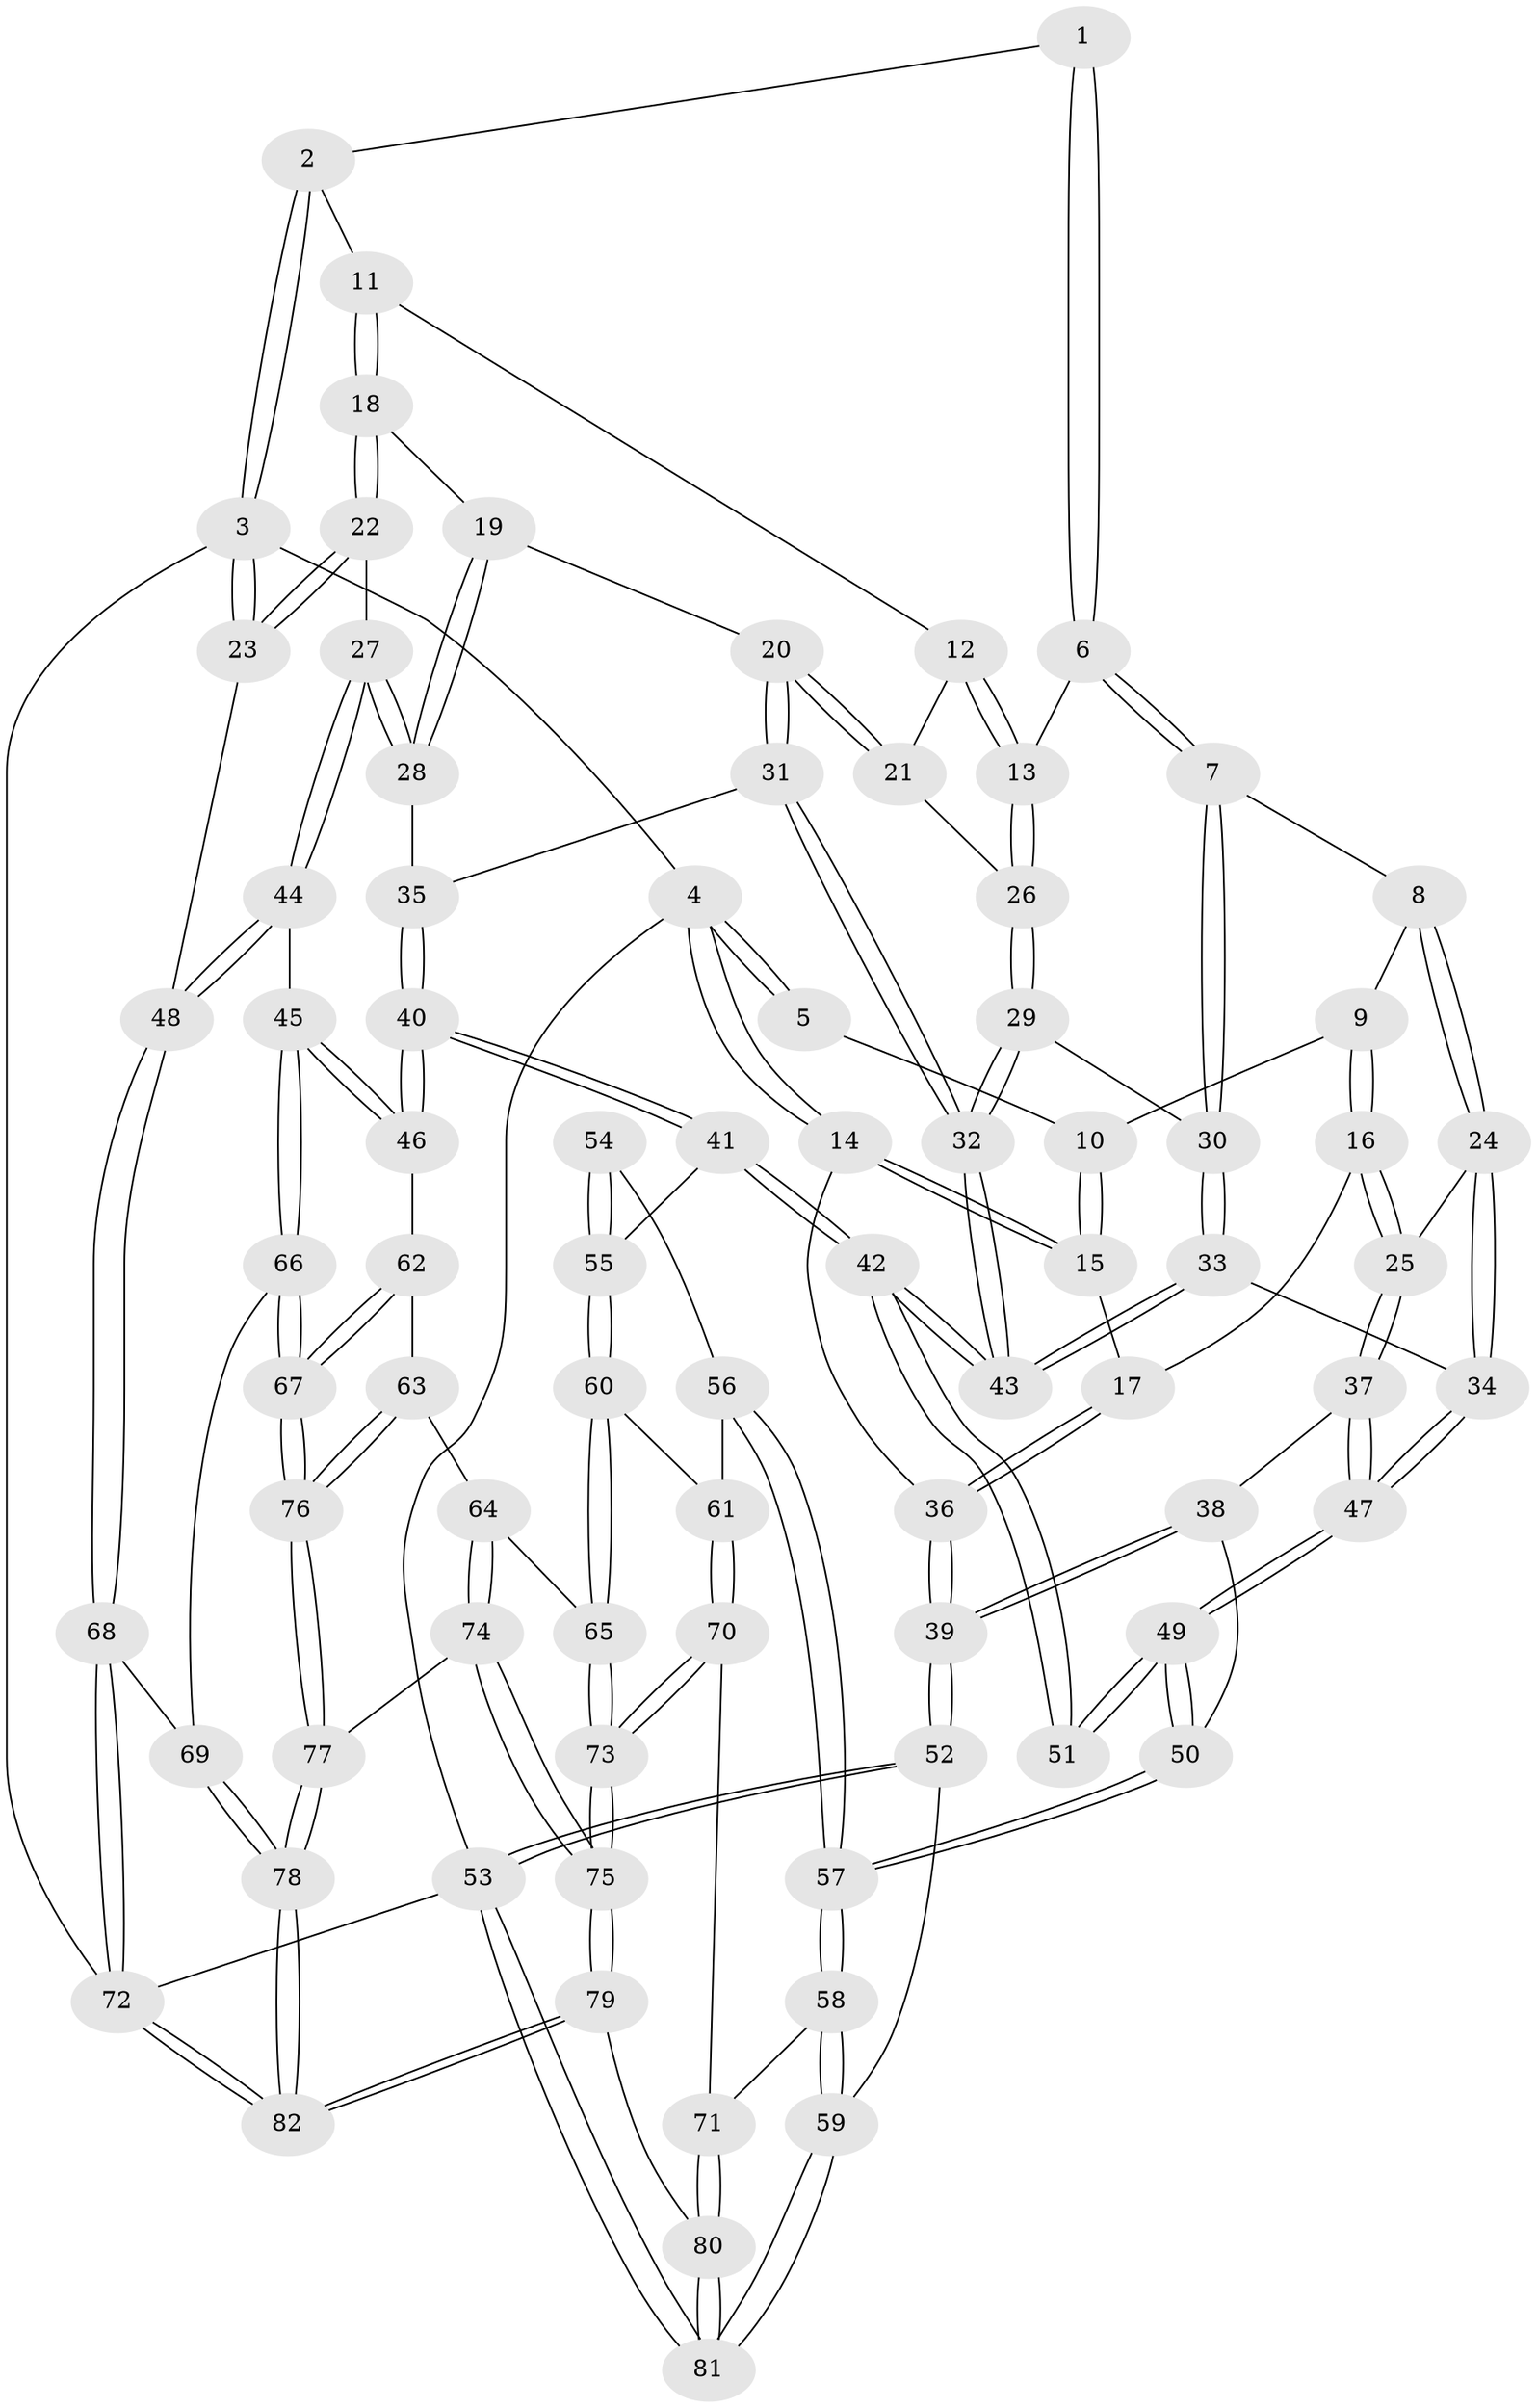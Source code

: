 // Generated by graph-tools (version 1.1) at 2025/27/03/15/25 16:27:56]
// undirected, 82 vertices, 202 edges
graph export_dot {
graph [start="1"]
  node [color=gray90,style=filled];
  1 [pos="+0.5094834072098384+0"];
  2 [pos="+0.7517875579113451+0"];
  3 [pos="+1+0"];
  4 [pos="+0+0"];
  5 [pos="+0.2588650713249967+0"];
  6 [pos="+0.47472224623168957+0.15228337251015314"];
  7 [pos="+0.435686497526235+0.18169802726879744"];
  8 [pos="+0.3411729833225492+0.14926484861950853"];
  9 [pos="+0.28678130372762267+0.10978743225318202"];
  10 [pos="+0.22830788827969972+0.014387237632645423"];
  11 [pos="+0.7583896559715628+0.02985477266715466"];
  12 [pos="+0.7537260967949782+0.035186642886970626"];
  13 [pos="+0.5026887571086783+0.1620568186665341"];
  14 [pos="+0+0.1277960573631903"];
  15 [pos="+0.1365972858531064+0.10874096555819975"];
  16 [pos="+0.20584006270821154+0.27825248557855137"];
  17 [pos="+0.14892559790176552+0.2590605146037528"];
  18 [pos="+0.799976726515669+0.10211211173204542"];
  19 [pos="+0.7844397928438331+0.1770533237610188"];
  20 [pos="+0.7134622737635592+0.2676882480194897"];
  21 [pos="+0.6658675873236074+0.1665119776630713"];
  22 [pos="+0.9848452841017162+0.22987220833377509"];
  23 [pos="+1+0.17831979336382925"];
  24 [pos="+0.2554301800004495+0.31305010880676476"];
  25 [pos="+0.2450218997166095+0.31204713180480603"];
  26 [pos="+0.5892017010292622+0.2161676135105715"];
  27 [pos="+0.8830067589117107+0.33836164145655423"];
  28 [pos="+0.8174895897544967+0.3198826451114757"];
  29 [pos="+0.6026585018890426+0.2803680432546174"];
  30 [pos="+0.4162411354707358+0.303159054186058"];
  31 [pos="+0.7070747948155757+0.30663990933760094"];
  32 [pos="+0.6282977120248942+0.3247211699566921"];
  33 [pos="+0.39793073277969343+0.3492955417130081"];
  34 [pos="+0.3772106725760668+0.35514390573259597"];
  35 [pos="+0.7537471929767686+0.32821299098350687"];
  36 [pos="+0+0.3861934701490786"];
  37 [pos="+0.22785996776820938+0.3461075800924068"];
  38 [pos="+0.18951178535559302+0.40366011832882565"];
  39 [pos="+0+0.46583547470757186"];
  40 [pos="+0.7183682265946723+0.5909173255803412"];
  41 [pos="+0.608148189375399+0.5705636938745615"];
  42 [pos="+0.584379173720005+0.5442571284370332"];
  43 [pos="+0.5629835362558469+0.4773160883438163"];
  44 [pos="+0.9007233493559756+0.544959185010528"];
  45 [pos="+0.7886474740645875+0.6060859211921524"];
  46 [pos="+0.7194737182233178+0.5913719903073955"];
  47 [pos="+0.2878476454954147+0.536354701148628"];
  48 [pos="+1+0.5674032384271046"];
  49 [pos="+0.27121096415894996+0.5783428662832445"];
  50 [pos="+0.2649821041737288+0.5825696448560405"];
  51 [pos="+0.330151383281411+0.5763173651727916"];
  52 [pos="+0+0.6932139186513567"];
  53 [pos="+0+1"];
  54 [pos="+0.42445651119227634+0.6681718927142195"];
  55 [pos="+0.5866482154896465+0.6066864154988759"];
  56 [pos="+0.3806087056828189+0.7165223735713345"];
  57 [pos="+0.18476398994073803+0.6746580547134038"];
  58 [pos="+0.13069422574845643+0.7103554215516051"];
  59 [pos="+0.0827926409863073+0.7165431173036854"];
  60 [pos="+0.534887549575661+0.7265265094756398"];
  61 [pos="+0.44007154519551595+0.7538171012168943"];
  62 [pos="+0.6745991459012464+0.7572506773143696"];
  63 [pos="+0.6293579619363114+0.8259819260047234"];
  64 [pos="+0.555988785277277+0.7945069337093995"];
  65 [pos="+0.5465854069834339+0.7771359292118435"];
  66 [pos="+0.807283996069475+0.6712063712276979"];
  67 [pos="+0.7155703189552303+0.8753674779835511"];
  68 [pos="+1+0.9026348492679561"];
  69 [pos="+0.874115537435042+0.7769544982656914"];
  70 [pos="+0.3930042586947124+0.8696284728314768"];
  71 [pos="+0.2566776832057789+0.8193977552008098"];
  72 [pos="+1+1"];
  73 [pos="+0.41022760103846795+0.8909661917530771"];
  74 [pos="+0.5428149381221521+0.8746108737821686"];
  75 [pos="+0.45129369003184544+0.9771253863681518"];
  76 [pos="+0.7029010082247187+0.9255813791315751"];
  77 [pos="+0.7041605707500175+0.9330434555860957"];
  78 [pos="+0.7763812022805661+1"];
  79 [pos="+0.4632916456801687+1"];
  80 [pos="+0.3226780014138894+1"];
  81 [pos="+0.26369593344898284+1"];
  82 [pos="+0.7902564983157678+1"];
  1 -- 2;
  1 -- 6;
  1 -- 6;
  2 -- 3;
  2 -- 3;
  2 -- 11;
  3 -- 4;
  3 -- 23;
  3 -- 23;
  3 -- 72;
  4 -- 5;
  4 -- 5;
  4 -- 14;
  4 -- 14;
  4 -- 53;
  5 -- 10;
  6 -- 7;
  6 -- 7;
  6 -- 13;
  7 -- 8;
  7 -- 30;
  7 -- 30;
  8 -- 9;
  8 -- 24;
  8 -- 24;
  9 -- 10;
  9 -- 16;
  9 -- 16;
  10 -- 15;
  10 -- 15;
  11 -- 12;
  11 -- 18;
  11 -- 18;
  12 -- 13;
  12 -- 13;
  12 -- 21;
  13 -- 26;
  13 -- 26;
  14 -- 15;
  14 -- 15;
  14 -- 36;
  15 -- 17;
  16 -- 17;
  16 -- 25;
  16 -- 25;
  17 -- 36;
  17 -- 36;
  18 -- 19;
  18 -- 22;
  18 -- 22;
  19 -- 20;
  19 -- 28;
  19 -- 28;
  20 -- 21;
  20 -- 21;
  20 -- 31;
  20 -- 31;
  21 -- 26;
  22 -- 23;
  22 -- 23;
  22 -- 27;
  23 -- 48;
  24 -- 25;
  24 -- 34;
  24 -- 34;
  25 -- 37;
  25 -- 37;
  26 -- 29;
  26 -- 29;
  27 -- 28;
  27 -- 28;
  27 -- 44;
  27 -- 44;
  28 -- 35;
  29 -- 30;
  29 -- 32;
  29 -- 32;
  30 -- 33;
  30 -- 33;
  31 -- 32;
  31 -- 32;
  31 -- 35;
  32 -- 43;
  32 -- 43;
  33 -- 34;
  33 -- 43;
  33 -- 43;
  34 -- 47;
  34 -- 47;
  35 -- 40;
  35 -- 40;
  36 -- 39;
  36 -- 39;
  37 -- 38;
  37 -- 47;
  37 -- 47;
  38 -- 39;
  38 -- 39;
  38 -- 50;
  39 -- 52;
  39 -- 52;
  40 -- 41;
  40 -- 41;
  40 -- 46;
  40 -- 46;
  41 -- 42;
  41 -- 42;
  41 -- 55;
  42 -- 43;
  42 -- 43;
  42 -- 51;
  42 -- 51;
  44 -- 45;
  44 -- 48;
  44 -- 48;
  45 -- 46;
  45 -- 46;
  45 -- 66;
  45 -- 66;
  46 -- 62;
  47 -- 49;
  47 -- 49;
  48 -- 68;
  48 -- 68;
  49 -- 50;
  49 -- 50;
  49 -- 51;
  49 -- 51;
  50 -- 57;
  50 -- 57;
  52 -- 53;
  52 -- 53;
  52 -- 59;
  53 -- 81;
  53 -- 81;
  53 -- 72;
  54 -- 55;
  54 -- 55;
  54 -- 56;
  55 -- 60;
  55 -- 60;
  56 -- 57;
  56 -- 57;
  56 -- 61;
  57 -- 58;
  57 -- 58;
  58 -- 59;
  58 -- 59;
  58 -- 71;
  59 -- 81;
  59 -- 81;
  60 -- 61;
  60 -- 65;
  60 -- 65;
  61 -- 70;
  61 -- 70;
  62 -- 63;
  62 -- 67;
  62 -- 67;
  63 -- 64;
  63 -- 76;
  63 -- 76;
  64 -- 65;
  64 -- 74;
  64 -- 74;
  65 -- 73;
  65 -- 73;
  66 -- 67;
  66 -- 67;
  66 -- 69;
  67 -- 76;
  67 -- 76;
  68 -- 69;
  68 -- 72;
  68 -- 72;
  69 -- 78;
  69 -- 78;
  70 -- 71;
  70 -- 73;
  70 -- 73;
  71 -- 80;
  71 -- 80;
  72 -- 82;
  72 -- 82;
  73 -- 75;
  73 -- 75;
  74 -- 75;
  74 -- 75;
  74 -- 77;
  75 -- 79;
  75 -- 79;
  76 -- 77;
  76 -- 77;
  77 -- 78;
  77 -- 78;
  78 -- 82;
  78 -- 82;
  79 -- 80;
  79 -- 82;
  79 -- 82;
  80 -- 81;
  80 -- 81;
}
